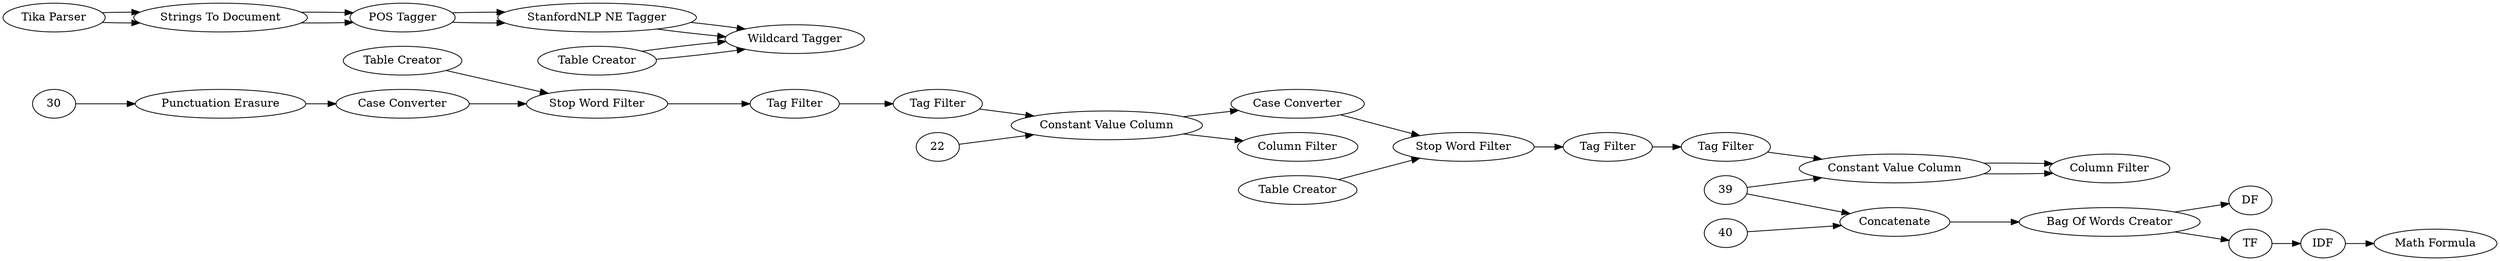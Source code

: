 digraph {
	23 [label="Bag Of Words Creator"]
	24 [label=TF]
	33 [label=Concatenate]
	34 [label=DF]
	35 [label="Bag Of Words Creator"]
	36 [label=IDF]
	37 [label=TF]
	38 [label="Math Formula"]
	12 [label="Punctuation Erasure"]
	15 [label="Stop Word Filter"]
	16 [label="Case Converter"]
	17 [label="Tag Filter"]
	19 [label="Table Creator"]
	20 [label="Tag Filter"]
	4 [label="Tika Parser"]
	5 [label="Strings To Document"]
	7 [label="POS Tagger"]
	9 [label="StanfordNLP NE Tagger"]
	10 [label="Wildcard Tagger"]
	11 [label="Table Creator"]
	23 [label="Constant Value Column"]
	24 [label="Column Filter"]
	12 [label="Constant Value Column"]
	25 [label="Table Creator"]
	26 [label="Tag Filter"]
	27 [label="Punctuation Erasure"]
	28 [label="Stop Word Filter"]
	29 [label="Case Converter"]
	4 [label="Tika Parser"]
	5 [label="Strings To Document"]
	7 [label="POS Tagger"]
	9 [label="StanfordNLP NE Tagger"]
	10 [label="Wildcard Tagger"]
	11 [label="Table Creator"]
	31 [label="Tag Filter"]
	32 [label="Column Filter"]
	4 -> 5
	5 -> 7
	7 -> 9
	9 -> 10
	11 -> 10
	12 -> 16
	15 -> 17
	16 -> 15
	17 -> 20
	19 -> 15
	20 -> 23
	22 -> 12
	23 -> 24
	4 -> 5
	5 -> 7
	7 -> 9
	9 -> 10
	11 -> 10
	12 -> 32
	25 -> 28
	26 -> 31
	27 -> 29
	28 -> 26
	29 -> 28
	30 -> 27
	31 -> 12
	23 -> 24
	33 -> 35
	35 -> 34
	35 -> 37
	36 -> 38
	37 -> 36
	39 -> 23
	39 -> 33
	40 -> 33
	rankdir=LR
}
